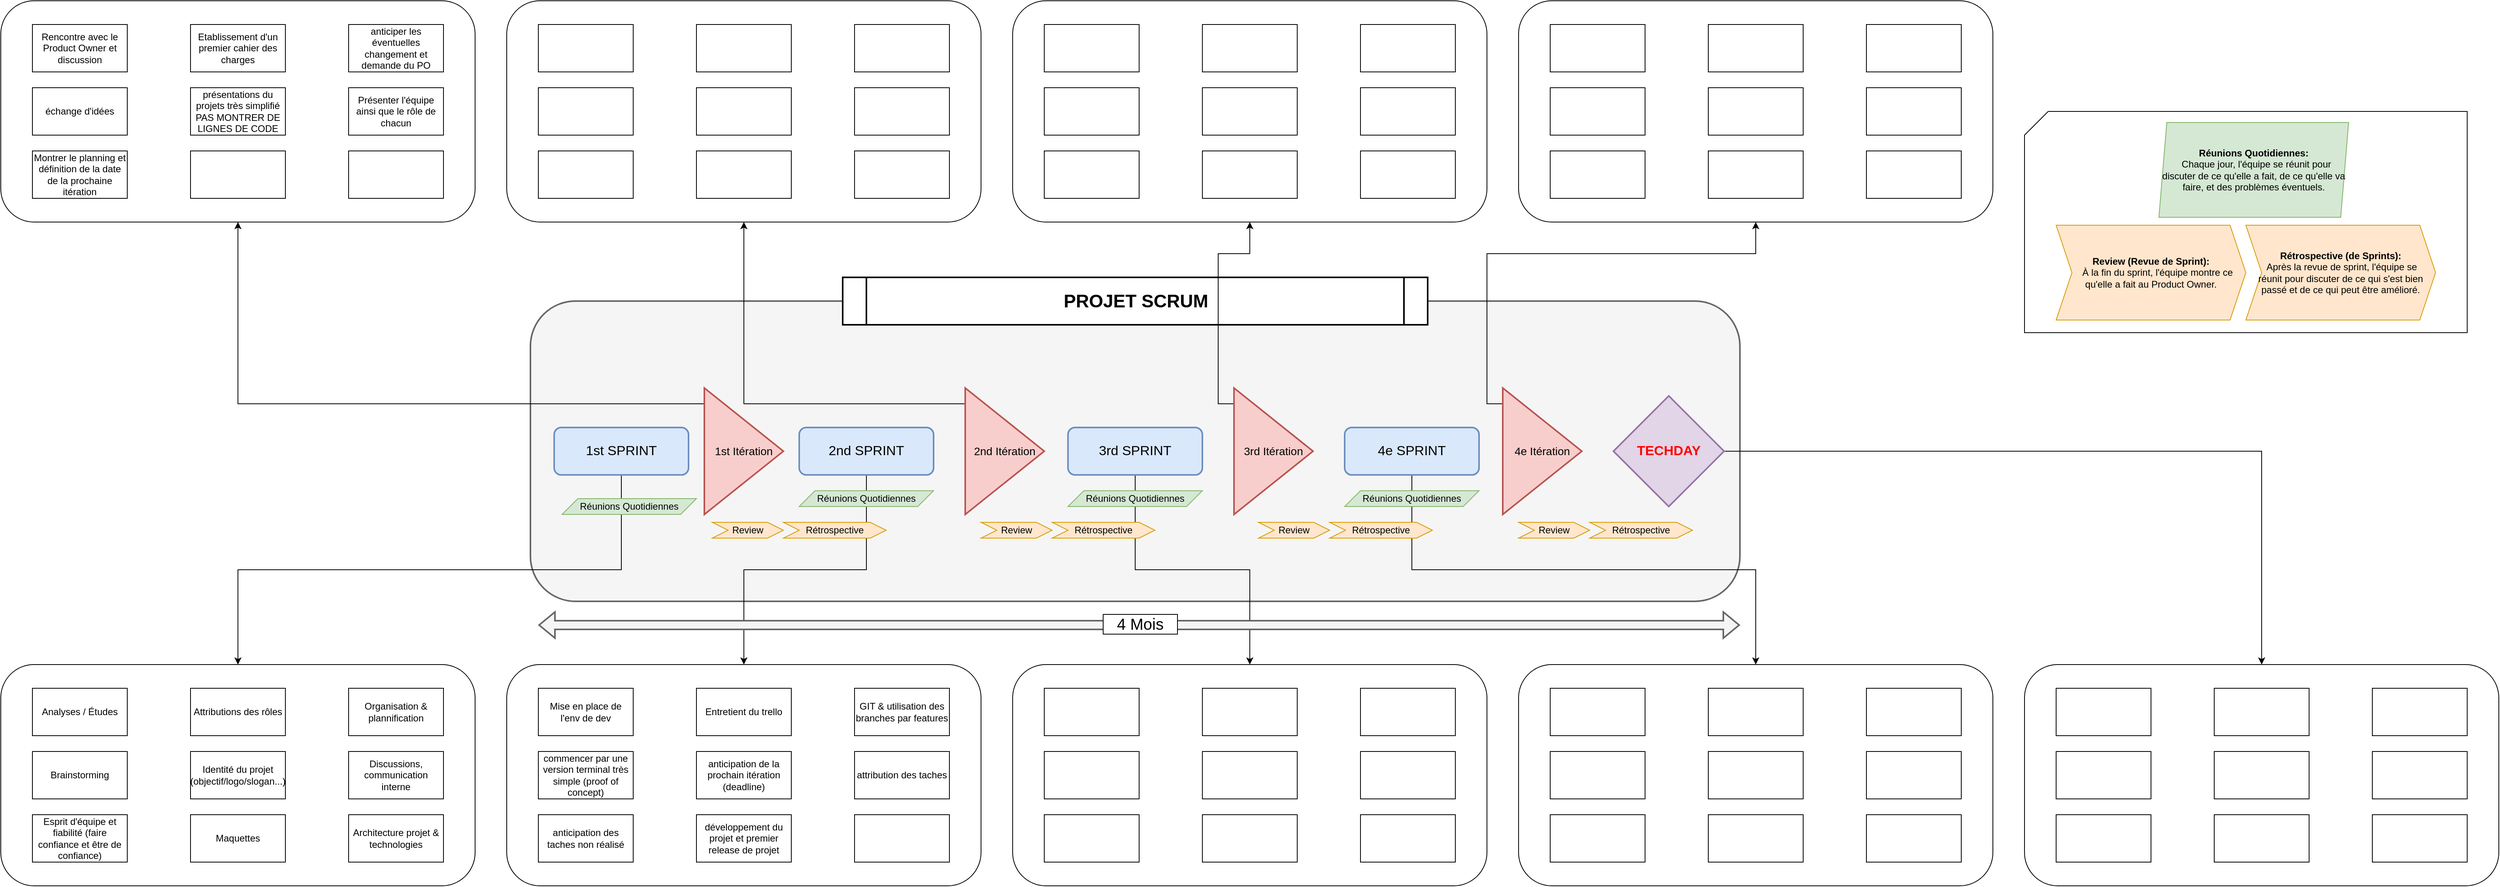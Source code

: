<mxfile version="22.1.0" type="github">
  <diagram name="Page-1" id="lKpZT8j_lOJPmugbS5mF">
    <mxGraphModel dx="4332" dy="3492" grid="1" gridSize="10" guides="1" tooltips="1" connect="1" arrows="1" fold="1" page="1" pageScale="1" pageWidth="827" pageHeight="1169" math="0" shadow="0">
      <root>
        <mxCell id="0" />
        <mxCell id="1" parent="0" />
        <mxCell id="_hc-Db85IsVMM18XTquN-1" value="" style="rounded=1;whiteSpace=wrap;html=1;strokeWidth=2;fillColor=#f5f5f5;fontColor=#333333;strokeColor=#666666;" vertex="1" parent="1">
          <mxGeometry x="430" y="-260" width="1530" height="380" as="geometry" />
        </mxCell>
        <mxCell id="_hc-Db85IsVMM18XTquN-2" value="&lt;font style=&quot;font-size: 23px;&quot;&gt;&lt;b&gt;PROJET SCRUM&lt;/b&gt;&lt;/font&gt;" style="shape=process;whiteSpace=wrap;html=1;backgroundOutline=1;size=0.041;strokeWidth=2;" vertex="1" parent="1">
          <mxGeometry x="825" y="-290" width="740" height="60" as="geometry" />
        </mxCell>
        <mxCell id="_hc-Db85IsVMM18XTquN-20" value="" style="edgeStyle=orthogonalEdgeStyle;rounded=0;orthogonalLoop=1;jettySize=auto;html=1;" edge="1" parent="1" source="_hc-Db85IsVMM18XTquN-5" target="_hc-Db85IsVMM18XTquN-19">
          <mxGeometry relative="1" as="geometry">
            <Array as="points">
              <mxPoint x="545" y="80" />
              <mxPoint x="60" y="80" />
            </Array>
          </mxGeometry>
        </mxCell>
        <mxCell id="_hc-Db85IsVMM18XTquN-5" value="&lt;font style=&quot;font-size: 17px;&quot;&gt;1st SPRINT&lt;/font&gt;" style="rounded=1;whiteSpace=wrap;html=1;strokeWidth=2;glass=0;shadow=0;fillColor=#dae8fc;strokeColor=#6c8ebf;" vertex="1" parent="1">
          <mxGeometry x="460" y="-100" width="170" height="60" as="geometry" />
        </mxCell>
        <mxCell id="_hc-Db85IsVMM18XTquN-31" value="" style="edgeStyle=orthogonalEdgeStyle;rounded=0;orthogonalLoop=1;jettySize=auto;html=1;" edge="1" parent="1" source="_hc-Db85IsVMM18XTquN-7" target="_hc-Db85IsVMM18XTquN-30">
          <mxGeometry relative="1" as="geometry" />
        </mxCell>
        <mxCell id="_hc-Db85IsVMM18XTquN-7" value="&lt;font style=&quot;font-size: 17px;&quot;&gt;2nd SPRINT&lt;/font&gt;" style="rounded=1;whiteSpace=wrap;html=1;strokeWidth=2;fillColor=#dae8fc;strokeColor=#6c8ebf;" vertex="1" parent="1">
          <mxGeometry x="770" y="-100" width="170" height="60" as="geometry" />
        </mxCell>
        <mxCell id="_hc-Db85IsVMM18XTquN-33" style="edgeStyle=orthogonalEdgeStyle;rounded=0;orthogonalLoop=1;jettySize=auto;html=1;exitX=0.5;exitY=1;exitDx=0;exitDy=0;entryX=0.5;entryY=0;entryDx=0;entryDy=0;" edge="1" parent="1" source="_hc-Db85IsVMM18XTquN-9" target="_hc-Db85IsVMM18XTquN-32">
          <mxGeometry relative="1" as="geometry" />
        </mxCell>
        <mxCell id="_hc-Db85IsVMM18XTquN-9" value="&lt;font style=&quot;font-size: 17px;&quot;&gt;3rd SPRINT&lt;/font&gt;" style="rounded=1;whiteSpace=wrap;html=1;strokeWidth=2;fillColor=#dae8fc;strokeColor=#6c8ebf;" vertex="1" parent="1">
          <mxGeometry x="1110" y="-100" width="170" height="60" as="geometry" />
        </mxCell>
        <mxCell id="_hc-Db85IsVMM18XTquN-36" style="edgeStyle=orthogonalEdgeStyle;rounded=0;orthogonalLoop=1;jettySize=auto;html=1;exitX=0.5;exitY=1;exitDx=0;exitDy=0;entryX=0.5;entryY=0;entryDx=0;entryDy=0;" edge="1" parent="1" source="_hc-Db85IsVMM18XTquN-11" target="_hc-Db85IsVMM18XTquN-34">
          <mxGeometry relative="1" as="geometry" />
        </mxCell>
        <mxCell id="_hc-Db85IsVMM18XTquN-11" value="&lt;font style=&quot;font-size: 17px;&quot;&gt;4e SPRINT&lt;/font&gt;" style="rounded=1;whiteSpace=wrap;html=1;strokeWidth=2;fillColor=#dae8fc;strokeColor=#6c8ebf;" vertex="1" parent="1">
          <mxGeometry x="1460" y="-100" width="170" height="60" as="geometry" />
        </mxCell>
        <mxCell id="_hc-Db85IsVMM18XTquN-48" style="edgeStyle=orthogonalEdgeStyle;rounded=0;orthogonalLoop=1;jettySize=auto;html=1;exitX=0;exitY=0.25;exitDx=0;exitDy=0;entryX=0.5;entryY=1;entryDx=0;entryDy=0;" edge="1" parent="1" source="_hc-Db85IsVMM18XTquN-12" target="_hc-Db85IsVMM18XTquN-47">
          <mxGeometry relative="1" as="geometry">
            <Array as="points">
              <mxPoint x="1660" y="-130" />
              <mxPoint x="1640" y="-130" />
              <mxPoint x="1640" y="-320" />
              <mxPoint x="1980" y="-320" />
            </Array>
          </mxGeometry>
        </mxCell>
        <mxCell id="_hc-Db85IsVMM18XTquN-12" value="&lt;font style=&quot;font-size: 14px;&quot;&gt;4e Itération&lt;/font&gt;" style="triangle;whiteSpace=wrap;html=1;strokeWidth=2;fillColor=#f8cecc;strokeColor=#b85450;" vertex="1" parent="1">
          <mxGeometry x="1660" y="-150" width="100" height="160" as="geometry" />
        </mxCell>
        <mxCell id="_hc-Db85IsVMM18XTquN-38" style="edgeStyle=orthogonalEdgeStyle;rounded=0;orthogonalLoop=1;jettySize=auto;html=1;exitX=1;exitY=0.5;exitDx=0;exitDy=0;" edge="1" parent="1" source="_hc-Db85IsVMM18XTquN-13" target="_hc-Db85IsVMM18XTquN-37">
          <mxGeometry relative="1" as="geometry" />
        </mxCell>
        <mxCell id="_hc-Db85IsVMM18XTquN-13" value="&lt;font color=&quot;#ff0000&quot; style=&quot;font-size: 17px;&quot;&gt;&lt;b&gt;TECHDAY&lt;/b&gt;&lt;/font&gt;" style="rhombus;whiteSpace=wrap;html=1;strokeWidth=2;fillColor=#e1d5e7;strokeColor=#9673a6;" vertex="1" parent="1">
          <mxGeometry x="1800" y="-140" width="140" height="140" as="geometry" />
        </mxCell>
        <mxCell id="_hc-Db85IsVMM18XTquN-46" style="edgeStyle=orthogonalEdgeStyle;rounded=0;orthogonalLoop=1;jettySize=auto;html=1;exitX=0;exitY=0.25;exitDx=0;exitDy=0;entryX=0.5;entryY=1;entryDx=0;entryDy=0;" edge="1" parent="1" source="_hc-Db85IsVMM18XTquN-14" target="_hc-Db85IsVMM18XTquN-45">
          <mxGeometry relative="1" as="geometry">
            <Array as="points">
              <mxPoint x="1320" y="-130" />
              <mxPoint x="1300" y="-130" />
              <mxPoint x="1300" y="-320" />
              <mxPoint x="1340" y="-320" />
            </Array>
          </mxGeometry>
        </mxCell>
        <mxCell id="_hc-Db85IsVMM18XTquN-14" value="&lt;font style=&quot;font-size: 14px;&quot;&gt;3rd Itération&lt;/font&gt;" style="triangle;whiteSpace=wrap;html=1;strokeWidth=2;fillColor=#f8cecc;strokeColor=#b85450;" vertex="1" parent="1">
          <mxGeometry x="1320" y="-150" width="100" height="160" as="geometry" />
        </mxCell>
        <mxCell id="_hc-Db85IsVMM18XTquN-44" style="edgeStyle=orthogonalEdgeStyle;rounded=0;orthogonalLoop=1;jettySize=auto;html=1;exitX=0;exitY=0.25;exitDx=0;exitDy=0;entryX=0.5;entryY=1;entryDx=0;entryDy=0;" edge="1" parent="1" source="_hc-Db85IsVMM18XTquN-16" target="_hc-Db85IsVMM18XTquN-43">
          <mxGeometry relative="1" as="geometry">
            <Array as="points">
              <mxPoint x="980" y="-130" />
              <mxPoint x="700" y="-130" />
            </Array>
          </mxGeometry>
        </mxCell>
        <mxCell id="_hc-Db85IsVMM18XTquN-16" value="&lt;font style=&quot;font-size: 14px;&quot;&gt;2nd Itération&lt;/font&gt;" style="triangle;whiteSpace=wrap;html=1;strokeWidth=2;fillColor=#f8cecc;strokeColor=#b85450;" vertex="1" parent="1">
          <mxGeometry x="980" y="-150" width="100" height="160" as="geometry" />
        </mxCell>
        <mxCell id="_hc-Db85IsVMM18XTquN-42" style="edgeStyle=orthogonalEdgeStyle;rounded=0;orthogonalLoop=1;jettySize=auto;html=1;exitX=0;exitY=0.25;exitDx=0;exitDy=0;entryX=0.5;entryY=1;entryDx=0;entryDy=0;" edge="1" parent="1" source="_hc-Db85IsVMM18XTquN-17" target="_hc-Db85IsVMM18XTquN-39">
          <mxGeometry relative="1" as="geometry">
            <Array as="points">
              <mxPoint x="650" y="-130" />
              <mxPoint x="60" y="-130" />
            </Array>
          </mxGeometry>
        </mxCell>
        <mxCell id="_hc-Db85IsVMM18XTquN-17" value="&lt;font style=&quot;font-size: 14px;&quot;&gt;1st Itération&lt;/font&gt;" style="triangle;whiteSpace=wrap;html=1;align=center;strokeWidth=2;fillColor=#f8cecc;strokeColor=#b85450;" vertex="1" parent="1">
          <mxGeometry x="650" y="-150" width="100" height="160" as="geometry" />
        </mxCell>
        <mxCell id="_hc-Db85IsVMM18XTquN-19" value="" style="whiteSpace=wrap;html=1;rounded=1;" vertex="1" parent="1">
          <mxGeometry x="-240" y="200" width="600" height="280" as="geometry" />
        </mxCell>
        <mxCell id="_hc-Db85IsVMM18XTquN-21" value="Analyses / Études" style="rounded=0;whiteSpace=wrap;html=1;" vertex="1" parent="1">
          <mxGeometry x="-200" y="230" width="120" height="60" as="geometry" />
        </mxCell>
        <mxCell id="_hc-Db85IsVMM18XTquN-22" value="Attributions des rôles" style="rounded=0;whiteSpace=wrap;html=1;" vertex="1" parent="1">
          <mxGeometry y="230" width="120" height="60" as="geometry" />
        </mxCell>
        <mxCell id="_hc-Db85IsVMM18XTquN-23" value="Organisation &amp;amp; plannification" style="rounded=0;whiteSpace=wrap;html=1;" vertex="1" parent="1">
          <mxGeometry x="200" y="230" width="120" height="60" as="geometry" />
        </mxCell>
        <mxCell id="_hc-Db85IsVMM18XTquN-24" value="Brainstorming" style="rounded=0;whiteSpace=wrap;html=1;" vertex="1" parent="1">
          <mxGeometry x="-200" y="310" width="120" height="60" as="geometry" />
        </mxCell>
        <mxCell id="_hc-Db85IsVMM18XTquN-25" value="Identité du projet&lt;br&gt;(objectif/logo/slogan...)" style="rounded=0;whiteSpace=wrap;html=1;" vertex="1" parent="1">
          <mxGeometry y="310" width="120" height="60" as="geometry" />
        </mxCell>
        <mxCell id="_hc-Db85IsVMM18XTquN-26" value="Discussions, communication interne" style="rounded=0;whiteSpace=wrap;html=1;" vertex="1" parent="1">
          <mxGeometry x="200" y="310" width="120" height="60" as="geometry" />
        </mxCell>
        <mxCell id="_hc-Db85IsVMM18XTquN-27" value="Esprit d&#39;équipe et fiabilité (faire confiance et être de confiance)" style="rounded=0;whiteSpace=wrap;html=1;" vertex="1" parent="1">
          <mxGeometry x="-200" y="390" width="120" height="60" as="geometry" />
        </mxCell>
        <mxCell id="_hc-Db85IsVMM18XTquN-28" value="Maquettes" style="rounded=0;whiteSpace=wrap;html=1;" vertex="1" parent="1">
          <mxGeometry y="390" width="120" height="60" as="geometry" />
        </mxCell>
        <mxCell id="_hc-Db85IsVMM18XTquN-29" value="Architecture projet &amp;amp; technologies" style="rounded=0;whiteSpace=wrap;html=1;" vertex="1" parent="1">
          <mxGeometry x="200" y="390" width="120" height="60" as="geometry" />
        </mxCell>
        <mxCell id="_hc-Db85IsVMM18XTquN-30" value="" style="whiteSpace=wrap;html=1;rounded=1;" vertex="1" parent="1">
          <mxGeometry x="400" y="200" width="600" height="280" as="geometry" />
        </mxCell>
        <mxCell id="_hc-Db85IsVMM18XTquN-32" value="" style="whiteSpace=wrap;html=1;rounded=1;" vertex="1" parent="1">
          <mxGeometry x="1040" y="200" width="600" height="280" as="geometry" />
        </mxCell>
        <mxCell id="_hc-Db85IsVMM18XTquN-34" value="" style="whiteSpace=wrap;html=1;rounded=1;" vertex="1" parent="1">
          <mxGeometry x="1680" y="200" width="600" height="280" as="geometry" />
        </mxCell>
        <mxCell id="_hc-Db85IsVMM18XTquN-37" value="" style="whiteSpace=wrap;html=1;rounded=1;" vertex="1" parent="1">
          <mxGeometry x="2320" y="200" width="600" height="280" as="geometry" />
        </mxCell>
        <mxCell id="_hc-Db85IsVMM18XTquN-39" value="" style="whiteSpace=wrap;html=1;rounded=1;" vertex="1" parent="1">
          <mxGeometry x="-240" y="-640" width="600" height="280" as="geometry" />
        </mxCell>
        <mxCell id="_hc-Db85IsVMM18XTquN-43" value="" style="whiteSpace=wrap;html=1;rounded=1;" vertex="1" parent="1">
          <mxGeometry x="400" y="-640" width="600" height="280" as="geometry" />
        </mxCell>
        <mxCell id="_hc-Db85IsVMM18XTquN-45" value="" style="whiteSpace=wrap;html=1;rounded=1;" vertex="1" parent="1">
          <mxGeometry x="1040" y="-640" width="600" height="280" as="geometry" />
        </mxCell>
        <mxCell id="_hc-Db85IsVMM18XTquN-47" value="" style="whiteSpace=wrap;html=1;rounded=1;" vertex="1" parent="1">
          <mxGeometry x="1680" y="-640" width="600" height="280" as="geometry" />
        </mxCell>
        <mxCell id="_hc-Db85IsVMM18XTquN-50" value="Mise en place de l&#39;env de dev" style="rounded=0;whiteSpace=wrap;html=1;" vertex="1" parent="1">
          <mxGeometry x="440" y="230" width="120" height="60" as="geometry" />
        </mxCell>
        <mxCell id="_hc-Db85IsVMM18XTquN-51" value="Entretient du trello" style="rounded=0;whiteSpace=wrap;html=1;" vertex="1" parent="1">
          <mxGeometry x="640" y="230" width="120" height="60" as="geometry" />
        </mxCell>
        <mxCell id="_hc-Db85IsVMM18XTquN-52" value="GIT &amp;amp; utilisation des branches par features" style="rounded=0;whiteSpace=wrap;html=1;" vertex="1" parent="1">
          <mxGeometry x="840" y="230" width="120" height="60" as="geometry" />
        </mxCell>
        <mxCell id="_hc-Db85IsVMM18XTquN-53" value="commencer par une version terminal très simple (proof of concept)" style="rounded=0;whiteSpace=wrap;html=1;" vertex="1" parent="1">
          <mxGeometry x="440" y="310" width="120" height="60" as="geometry" />
        </mxCell>
        <mxCell id="_hc-Db85IsVMM18XTquN-54" value="anticipation de la prochain itération (deadline)" style="rounded=0;whiteSpace=wrap;html=1;" vertex="1" parent="1">
          <mxGeometry x="640" y="310" width="120" height="60" as="geometry" />
        </mxCell>
        <mxCell id="_hc-Db85IsVMM18XTquN-55" value="attribution des taches" style="rounded=0;whiteSpace=wrap;html=1;" vertex="1" parent="1">
          <mxGeometry x="840" y="310" width="120" height="60" as="geometry" />
        </mxCell>
        <mxCell id="_hc-Db85IsVMM18XTquN-56" value="anticipation des taches non réalisé" style="rounded=0;whiteSpace=wrap;html=1;" vertex="1" parent="1">
          <mxGeometry x="440" y="390" width="120" height="60" as="geometry" />
        </mxCell>
        <mxCell id="_hc-Db85IsVMM18XTquN-57" value="développement du projet et premier release de projet" style="rounded=0;whiteSpace=wrap;html=1;" vertex="1" parent="1">
          <mxGeometry x="640" y="390" width="120" height="60" as="geometry" />
        </mxCell>
        <mxCell id="_hc-Db85IsVMM18XTquN-58" value="" style="rounded=0;whiteSpace=wrap;html=1;" vertex="1" parent="1">
          <mxGeometry x="840" y="390" width="120" height="60" as="geometry" />
        </mxCell>
        <mxCell id="_hc-Db85IsVMM18XTquN-59" value="Rencontre avec le Product Owner et discussion" style="rounded=0;whiteSpace=wrap;html=1;" vertex="1" parent="1">
          <mxGeometry x="-200" y="-610" width="120" height="60" as="geometry" />
        </mxCell>
        <mxCell id="_hc-Db85IsVMM18XTquN-60" value="Etablissement d&#39;un premier cahier des charges" style="rounded=0;whiteSpace=wrap;html=1;" vertex="1" parent="1">
          <mxGeometry y="-610" width="120" height="60" as="geometry" />
        </mxCell>
        <mxCell id="_hc-Db85IsVMM18XTquN-61" value="anticiper les éventuelles changement et demande du PO" style="rounded=0;whiteSpace=wrap;html=1;" vertex="1" parent="1">
          <mxGeometry x="200" y="-610" width="120" height="60" as="geometry" />
        </mxCell>
        <mxCell id="_hc-Db85IsVMM18XTquN-62" value="échange d&#39;idées" style="rounded=0;whiteSpace=wrap;html=1;" vertex="1" parent="1">
          <mxGeometry x="-200" y="-530" width="120" height="60" as="geometry" />
        </mxCell>
        <mxCell id="_hc-Db85IsVMM18XTquN-63" value="présentations du projets très simplifié&lt;br&gt;PAS MONTRER DE LIGNES DE CODE" style="rounded=0;whiteSpace=wrap;html=1;" vertex="1" parent="1">
          <mxGeometry y="-530" width="120" height="60" as="geometry" />
        </mxCell>
        <mxCell id="_hc-Db85IsVMM18XTquN-64" value="Présenter l&#39;équipe ainsi que le rôle de chacun" style="rounded=0;whiteSpace=wrap;html=1;" vertex="1" parent="1">
          <mxGeometry x="200" y="-530" width="120" height="60" as="geometry" />
        </mxCell>
        <mxCell id="_hc-Db85IsVMM18XTquN-65" value="Montrer le planning et définition de la date de la prochaine itération" style="rounded=0;whiteSpace=wrap;html=1;" vertex="1" parent="1">
          <mxGeometry x="-200" y="-450" width="120" height="60" as="geometry" />
        </mxCell>
        <mxCell id="_hc-Db85IsVMM18XTquN-66" value="" style="rounded=0;whiteSpace=wrap;html=1;" vertex="1" parent="1">
          <mxGeometry y="-450" width="120" height="60" as="geometry" />
        </mxCell>
        <mxCell id="_hc-Db85IsVMM18XTquN-67" value="" style="rounded=0;whiteSpace=wrap;html=1;" vertex="1" parent="1">
          <mxGeometry x="200" y="-450" width="120" height="60" as="geometry" />
        </mxCell>
        <mxCell id="_hc-Db85IsVMM18XTquN-68" value="" style="rounded=0;whiteSpace=wrap;html=1;" vertex="1" parent="1">
          <mxGeometry x="440" y="-610" width="120" height="60" as="geometry" />
        </mxCell>
        <mxCell id="_hc-Db85IsVMM18XTquN-69" value="" style="rounded=0;whiteSpace=wrap;html=1;" vertex="1" parent="1">
          <mxGeometry x="640" y="-610" width="120" height="60" as="geometry" />
        </mxCell>
        <mxCell id="_hc-Db85IsVMM18XTquN-70" value="" style="rounded=0;whiteSpace=wrap;html=1;" vertex="1" parent="1">
          <mxGeometry x="840" y="-610" width="120" height="60" as="geometry" />
        </mxCell>
        <mxCell id="_hc-Db85IsVMM18XTquN-71" value="" style="rounded=0;whiteSpace=wrap;html=1;" vertex="1" parent="1">
          <mxGeometry x="440" y="-530" width="120" height="60" as="geometry" />
        </mxCell>
        <mxCell id="_hc-Db85IsVMM18XTquN-72" value="" style="rounded=0;whiteSpace=wrap;html=1;" vertex="1" parent="1">
          <mxGeometry x="640" y="-530" width="120" height="60" as="geometry" />
        </mxCell>
        <mxCell id="_hc-Db85IsVMM18XTquN-73" value="" style="rounded=0;whiteSpace=wrap;html=1;" vertex="1" parent="1">
          <mxGeometry x="840" y="-530" width="120" height="60" as="geometry" />
        </mxCell>
        <mxCell id="_hc-Db85IsVMM18XTquN-74" value="" style="rounded=0;whiteSpace=wrap;html=1;" vertex="1" parent="1">
          <mxGeometry x="440" y="-450" width="120" height="60" as="geometry" />
        </mxCell>
        <mxCell id="_hc-Db85IsVMM18XTquN-75" value="" style="rounded=0;whiteSpace=wrap;html=1;" vertex="1" parent="1">
          <mxGeometry x="640" y="-450" width="120" height="60" as="geometry" />
        </mxCell>
        <mxCell id="_hc-Db85IsVMM18XTquN-76" value="" style="rounded=0;whiteSpace=wrap;html=1;" vertex="1" parent="1">
          <mxGeometry x="840" y="-450" width="120" height="60" as="geometry" />
        </mxCell>
        <mxCell id="_hc-Db85IsVMM18XTquN-78" value="" style="rounded=0;whiteSpace=wrap;html=1;" vertex="1" parent="1">
          <mxGeometry x="1080" y="-610" width="120" height="60" as="geometry" />
        </mxCell>
        <mxCell id="_hc-Db85IsVMM18XTquN-79" value="" style="rounded=0;whiteSpace=wrap;html=1;" vertex="1" parent="1">
          <mxGeometry x="1280" y="-610" width="120" height="60" as="geometry" />
        </mxCell>
        <mxCell id="_hc-Db85IsVMM18XTquN-80" value="" style="rounded=0;whiteSpace=wrap;html=1;" vertex="1" parent="1">
          <mxGeometry x="1480" y="-610" width="120" height="60" as="geometry" />
        </mxCell>
        <mxCell id="_hc-Db85IsVMM18XTquN-81" value="" style="rounded=0;whiteSpace=wrap;html=1;" vertex="1" parent="1">
          <mxGeometry x="1080" y="-530" width="120" height="60" as="geometry" />
        </mxCell>
        <mxCell id="_hc-Db85IsVMM18XTquN-82" value="" style="rounded=0;whiteSpace=wrap;html=1;" vertex="1" parent="1">
          <mxGeometry x="1280" y="-530" width="120" height="60" as="geometry" />
        </mxCell>
        <mxCell id="_hc-Db85IsVMM18XTquN-83" value="" style="rounded=0;whiteSpace=wrap;html=1;" vertex="1" parent="1">
          <mxGeometry x="1480" y="-530" width="120" height="60" as="geometry" />
        </mxCell>
        <mxCell id="_hc-Db85IsVMM18XTquN-84" value="" style="rounded=0;whiteSpace=wrap;html=1;" vertex="1" parent="1">
          <mxGeometry x="1080" y="-450" width="120" height="60" as="geometry" />
        </mxCell>
        <mxCell id="_hc-Db85IsVMM18XTquN-85" value="" style="rounded=0;whiteSpace=wrap;html=1;" vertex="1" parent="1">
          <mxGeometry x="1280" y="-450" width="120" height="60" as="geometry" />
        </mxCell>
        <mxCell id="_hc-Db85IsVMM18XTquN-86" value="" style="rounded=0;whiteSpace=wrap;html=1;" vertex="1" parent="1">
          <mxGeometry x="1480" y="-450" width="120" height="60" as="geometry" />
        </mxCell>
        <mxCell id="_hc-Db85IsVMM18XTquN-96" value="" style="rounded=0;whiteSpace=wrap;html=1;" vertex="1" parent="1">
          <mxGeometry x="1720" y="-610" width="120" height="60" as="geometry" />
        </mxCell>
        <mxCell id="_hc-Db85IsVMM18XTquN-97" value="" style="rounded=0;whiteSpace=wrap;html=1;" vertex="1" parent="1">
          <mxGeometry x="1920" y="-610" width="120" height="60" as="geometry" />
        </mxCell>
        <mxCell id="_hc-Db85IsVMM18XTquN-98" value="" style="rounded=0;whiteSpace=wrap;html=1;" vertex="1" parent="1">
          <mxGeometry x="2120" y="-610" width="120" height="60" as="geometry" />
        </mxCell>
        <mxCell id="_hc-Db85IsVMM18XTquN-99" value="" style="rounded=0;whiteSpace=wrap;html=1;" vertex="1" parent="1">
          <mxGeometry x="1720" y="-530" width="120" height="60" as="geometry" />
        </mxCell>
        <mxCell id="_hc-Db85IsVMM18XTquN-100" value="" style="rounded=0;whiteSpace=wrap;html=1;" vertex="1" parent="1">
          <mxGeometry x="1920" y="-530" width="120" height="60" as="geometry" />
        </mxCell>
        <mxCell id="_hc-Db85IsVMM18XTquN-101" value="" style="rounded=0;whiteSpace=wrap;html=1;" vertex="1" parent="1">
          <mxGeometry x="2120" y="-530" width="120" height="60" as="geometry" />
        </mxCell>
        <mxCell id="_hc-Db85IsVMM18XTquN-102" value="" style="rounded=0;whiteSpace=wrap;html=1;" vertex="1" parent="1">
          <mxGeometry x="1720" y="-450" width="120" height="60" as="geometry" />
        </mxCell>
        <mxCell id="_hc-Db85IsVMM18XTquN-103" value="" style="rounded=0;whiteSpace=wrap;html=1;" vertex="1" parent="1">
          <mxGeometry x="1920" y="-450" width="120" height="60" as="geometry" />
        </mxCell>
        <mxCell id="_hc-Db85IsVMM18XTquN-104" value="" style="rounded=0;whiteSpace=wrap;html=1;" vertex="1" parent="1">
          <mxGeometry x="2120" y="-450" width="120" height="60" as="geometry" />
        </mxCell>
        <mxCell id="_hc-Db85IsVMM18XTquN-105" value="" style="rounded=0;whiteSpace=wrap;html=1;" vertex="1" parent="1">
          <mxGeometry x="1080" y="230" width="120" height="60" as="geometry" />
        </mxCell>
        <mxCell id="_hc-Db85IsVMM18XTquN-106" value="" style="rounded=0;whiteSpace=wrap;html=1;" vertex="1" parent="1">
          <mxGeometry x="1280" y="230" width="120" height="60" as="geometry" />
        </mxCell>
        <mxCell id="_hc-Db85IsVMM18XTquN-107" value="" style="rounded=0;whiteSpace=wrap;html=1;" vertex="1" parent="1">
          <mxGeometry x="1480" y="230" width="120" height="60" as="geometry" />
        </mxCell>
        <mxCell id="_hc-Db85IsVMM18XTquN-108" value="" style="rounded=0;whiteSpace=wrap;html=1;" vertex="1" parent="1">
          <mxGeometry x="1080" y="310" width="120" height="60" as="geometry" />
        </mxCell>
        <mxCell id="_hc-Db85IsVMM18XTquN-109" value="" style="rounded=0;whiteSpace=wrap;html=1;" vertex="1" parent="1">
          <mxGeometry x="1280" y="310" width="120" height="60" as="geometry" />
        </mxCell>
        <mxCell id="_hc-Db85IsVMM18XTquN-110" value="" style="rounded=0;whiteSpace=wrap;html=1;" vertex="1" parent="1">
          <mxGeometry x="1480" y="310" width="120" height="60" as="geometry" />
        </mxCell>
        <mxCell id="_hc-Db85IsVMM18XTquN-111" value="" style="rounded=0;whiteSpace=wrap;html=1;" vertex="1" parent="1">
          <mxGeometry x="1080" y="390" width="120" height="60" as="geometry" />
        </mxCell>
        <mxCell id="_hc-Db85IsVMM18XTquN-112" value="" style="rounded=0;whiteSpace=wrap;html=1;" vertex="1" parent="1">
          <mxGeometry x="1280" y="390" width="120" height="60" as="geometry" />
        </mxCell>
        <mxCell id="_hc-Db85IsVMM18XTquN-113" value="" style="rounded=0;whiteSpace=wrap;html=1;" vertex="1" parent="1">
          <mxGeometry x="1480" y="390" width="120" height="60" as="geometry" />
        </mxCell>
        <mxCell id="_hc-Db85IsVMM18XTquN-114" value="" style="rounded=0;whiteSpace=wrap;html=1;" vertex="1" parent="1">
          <mxGeometry x="1720" y="230" width="120" height="60" as="geometry" />
        </mxCell>
        <mxCell id="_hc-Db85IsVMM18XTquN-115" value="" style="rounded=0;whiteSpace=wrap;html=1;" vertex="1" parent="1">
          <mxGeometry x="1920" y="230" width="120" height="60" as="geometry" />
        </mxCell>
        <mxCell id="_hc-Db85IsVMM18XTquN-116" value="" style="rounded=0;whiteSpace=wrap;html=1;" vertex="1" parent="1">
          <mxGeometry x="2120" y="230" width="120" height="60" as="geometry" />
        </mxCell>
        <mxCell id="_hc-Db85IsVMM18XTquN-117" value="" style="rounded=0;whiteSpace=wrap;html=1;" vertex="1" parent="1">
          <mxGeometry x="1720" y="310" width="120" height="60" as="geometry" />
        </mxCell>
        <mxCell id="_hc-Db85IsVMM18XTquN-118" value="" style="rounded=0;whiteSpace=wrap;html=1;" vertex="1" parent="1">
          <mxGeometry x="1920" y="310" width="120" height="60" as="geometry" />
        </mxCell>
        <mxCell id="_hc-Db85IsVMM18XTquN-119" value="" style="rounded=0;whiteSpace=wrap;html=1;" vertex="1" parent="1">
          <mxGeometry x="2120" y="310" width="120" height="60" as="geometry" />
        </mxCell>
        <mxCell id="_hc-Db85IsVMM18XTquN-120" value="" style="rounded=0;whiteSpace=wrap;html=1;" vertex="1" parent="1">
          <mxGeometry x="1720" y="390" width="120" height="60" as="geometry" />
        </mxCell>
        <mxCell id="_hc-Db85IsVMM18XTquN-121" value="" style="rounded=0;whiteSpace=wrap;html=1;" vertex="1" parent="1">
          <mxGeometry x="1920" y="390" width="120" height="60" as="geometry" />
        </mxCell>
        <mxCell id="_hc-Db85IsVMM18XTquN-122" value="" style="rounded=0;whiteSpace=wrap;html=1;" vertex="1" parent="1">
          <mxGeometry x="2120" y="390" width="120" height="60" as="geometry" />
        </mxCell>
        <mxCell id="_hc-Db85IsVMM18XTquN-123" value="" style="rounded=0;whiteSpace=wrap;html=1;" vertex="1" parent="1">
          <mxGeometry x="2360" y="230" width="120" height="60" as="geometry" />
        </mxCell>
        <mxCell id="_hc-Db85IsVMM18XTquN-124" value="" style="rounded=0;whiteSpace=wrap;html=1;" vertex="1" parent="1">
          <mxGeometry x="2560" y="230" width="120" height="60" as="geometry" />
        </mxCell>
        <mxCell id="_hc-Db85IsVMM18XTquN-125" value="" style="rounded=0;whiteSpace=wrap;html=1;" vertex="1" parent="1">
          <mxGeometry x="2760" y="230" width="120" height="60" as="geometry" />
        </mxCell>
        <mxCell id="_hc-Db85IsVMM18XTquN-126" value="" style="rounded=0;whiteSpace=wrap;html=1;" vertex="1" parent="1">
          <mxGeometry x="2360" y="310" width="120" height="60" as="geometry" />
        </mxCell>
        <mxCell id="_hc-Db85IsVMM18XTquN-127" value="" style="rounded=0;whiteSpace=wrap;html=1;" vertex="1" parent="1">
          <mxGeometry x="2560" y="310" width="120" height="60" as="geometry" />
        </mxCell>
        <mxCell id="_hc-Db85IsVMM18XTquN-128" value="" style="rounded=0;whiteSpace=wrap;html=1;" vertex="1" parent="1">
          <mxGeometry x="2760" y="310" width="120" height="60" as="geometry" />
        </mxCell>
        <mxCell id="_hc-Db85IsVMM18XTquN-129" value="" style="rounded=0;whiteSpace=wrap;html=1;" vertex="1" parent="1">
          <mxGeometry x="2360" y="390" width="120" height="60" as="geometry" />
        </mxCell>
        <mxCell id="_hc-Db85IsVMM18XTquN-130" value="" style="rounded=0;whiteSpace=wrap;html=1;" vertex="1" parent="1">
          <mxGeometry x="2560" y="390" width="120" height="60" as="geometry" />
        </mxCell>
        <mxCell id="_hc-Db85IsVMM18XTquN-131" value="" style="rounded=0;whiteSpace=wrap;html=1;" vertex="1" parent="1">
          <mxGeometry x="2760" y="390" width="120" height="60" as="geometry" />
        </mxCell>
        <mxCell id="_hc-Db85IsVMM18XTquN-133" value="" style="shape=flexArrow;endArrow=classic;startArrow=classic;html=1;rounded=0;strokeWidth=2;fillColor=#f5f5f5;strokeColor=#666666;" edge="1" parent="1">
          <mxGeometry width="100" height="100" relative="1" as="geometry">
            <mxPoint x="440" y="150" as="sourcePoint" />
            <mxPoint x="1960" y="150" as="targetPoint" />
          </mxGeometry>
        </mxCell>
        <mxCell id="_hc-Db85IsVMM18XTquN-134" value="&amp;nbsp; &amp;nbsp;4 Mois&amp;nbsp; &amp;nbsp;" style="edgeLabel;html=1;align=center;verticalAlign=middle;resizable=0;points=[];fontSize=20;labelBackgroundColor=default;labelBorderColor=default;" vertex="1" connectable="0" parent="_hc-Db85IsVMM18XTquN-133">
          <mxGeometry x="0.065" y="-2" relative="1" as="geometry">
            <mxPoint x="-49" y="-4" as="offset" />
          </mxGeometry>
        </mxCell>
        <mxCell id="_hc-Db85IsVMM18XTquN-136" value="Réunions Quotidiennes" style="shape=parallelogram;perimeter=parallelogramPerimeter;whiteSpace=wrap;html=1;fixedSize=1;fillColor=#d5e8d4;strokeColor=#82b366;" vertex="1" parent="1">
          <mxGeometry x="770" y="-20" width="170" height="20" as="geometry" />
        </mxCell>
        <mxCell id="_hc-Db85IsVMM18XTquN-137" value="Réunions Quotidiennes" style="shape=parallelogram;perimeter=parallelogramPerimeter;whiteSpace=wrap;html=1;fixedSize=1;fillColor=#d5e8d4;strokeColor=#82b366;" vertex="1" parent="1">
          <mxGeometry x="1110" y="-20" width="170" height="20" as="geometry" />
        </mxCell>
        <mxCell id="_hc-Db85IsVMM18XTquN-138" value="Réunions Quotidiennes" style="shape=parallelogram;perimeter=parallelogramPerimeter;whiteSpace=wrap;html=1;fixedSize=1;fillColor=#d5e8d4;strokeColor=#82b366;" vertex="1" parent="1">
          <mxGeometry x="1460" y="-20" width="170" height="20" as="geometry" />
        </mxCell>
        <mxCell id="_hc-Db85IsVMM18XTquN-139" value="Review" style="shape=step;perimeter=stepPerimeter;whiteSpace=wrap;html=1;fixedSize=1;fillColor=#ffe6cc;strokeColor=#d79b00;" vertex="1" parent="1">
          <mxGeometry x="660" y="20" width="90" height="20" as="geometry" />
        </mxCell>
        <mxCell id="_hc-Db85IsVMM18XTquN-140" value="Rétrospective" style="shape=step;perimeter=stepPerimeter;whiteSpace=wrap;html=1;fixedSize=1;fillColor=#ffe6cc;strokeColor=#d79b00;" vertex="1" parent="1">
          <mxGeometry x="750" y="20" width="130" height="20" as="geometry" />
        </mxCell>
        <mxCell id="_hc-Db85IsVMM18XTquN-143" value="Review" style="shape=step;perimeter=stepPerimeter;whiteSpace=wrap;html=1;fixedSize=1;fillColor=#ffe6cc;strokeColor=#d79b00;" vertex="1" parent="1">
          <mxGeometry x="1000" y="20" width="90" height="20" as="geometry" />
        </mxCell>
        <mxCell id="_hc-Db85IsVMM18XTquN-144" value="Rétrospective" style="shape=step;perimeter=stepPerimeter;whiteSpace=wrap;html=1;fixedSize=1;fillColor=#ffe6cc;strokeColor=#d79b00;" vertex="1" parent="1">
          <mxGeometry x="1090" y="20" width="130" height="20" as="geometry" />
        </mxCell>
        <mxCell id="_hc-Db85IsVMM18XTquN-145" value="Review" style="shape=step;perimeter=stepPerimeter;whiteSpace=wrap;html=1;fixedSize=1;fillColor=#ffe6cc;strokeColor=#d79b00;" vertex="1" parent="1">
          <mxGeometry x="1351" y="20" width="90" height="20" as="geometry" />
        </mxCell>
        <mxCell id="_hc-Db85IsVMM18XTquN-146" value="Rétrospective" style="shape=step;perimeter=stepPerimeter;whiteSpace=wrap;html=1;fixedSize=1;fillColor=#ffe6cc;strokeColor=#d79b00;" vertex="1" parent="1">
          <mxGeometry x="1441" y="20" width="130" height="20" as="geometry" />
        </mxCell>
        <mxCell id="_hc-Db85IsVMM18XTquN-149" value="Review" style="shape=step;perimeter=stepPerimeter;whiteSpace=wrap;html=1;fixedSize=1;fillColor=#ffe6cc;strokeColor=#d79b00;" vertex="1" parent="1">
          <mxGeometry x="1680" y="20" width="90" height="20" as="geometry" />
        </mxCell>
        <mxCell id="_hc-Db85IsVMM18XTquN-151" value="Réunions Quotidiennes" style="shape=parallelogram;perimeter=parallelogramPerimeter;whiteSpace=wrap;html=1;fixedSize=1;fillColor=#d5e8d4;strokeColor=#82b366;" vertex="1" parent="1">
          <mxGeometry x="470" y="-10" width="170" height="20" as="geometry" />
        </mxCell>
        <mxCell id="_hc-Db85IsVMM18XTquN-153" value="Rétrospective" style="shape=step;perimeter=stepPerimeter;whiteSpace=wrap;html=1;fixedSize=1;fillColor=#ffe6cc;strokeColor=#d79b00;" vertex="1" parent="1">
          <mxGeometry x="1770" y="20" width="130" height="20" as="geometry" />
        </mxCell>
        <mxCell id="_hc-Db85IsVMM18XTquN-154" value="" style="shape=card;whiteSpace=wrap;html=1;" vertex="1" parent="1">
          <mxGeometry x="2320" y="-500" width="560" height="280" as="geometry" />
        </mxCell>
        <mxCell id="_hc-Db85IsVMM18XTquN-135" value="&lt;div style=&quot;&quot;&gt;&lt;span style=&quot;background-color: initial;&quot;&gt;&lt;b&gt;Réunions Quotidiennes:&lt;/b&gt;&lt;/span&gt;&lt;/div&gt;&lt;div style=&quot;&quot;&gt;&lt;span style=&quot;background-color: initial;&quot;&gt;&amp;nbsp; Chaque jour, l&#39;équipe se réunit pour discuter de ce qu&#39;elle a fait, de ce qu&#39;elle va faire, et des problèmes éventuels.&lt;/span&gt;&lt;/div&gt;" style="shape=parallelogram;perimeter=parallelogramPerimeter;whiteSpace=wrap;html=1;fixedSize=1;fillColor=#d5e8d4;strokeColor=#82b366;align=center;size=10;" vertex="1" parent="1">
          <mxGeometry x="2490" y="-486" width="240" height="120" as="geometry" />
        </mxCell>
        <mxCell id="_hc-Db85IsVMM18XTquN-150" value="&lt;b&gt;Rétrospective&amp;nbsp;(de Sprints):&lt;br&gt;&lt;/b&gt;&amp;nbsp; &amp;nbsp; &amp;nbsp; Après la revue de sprint, l&#39;équipe se&amp;nbsp; &amp;nbsp; &amp;nbsp; réunit pour discuter de ce qui s&#39;est bien passé et de ce qui peut être amélioré.&lt;b&gt;&lt;br&gt;&lt;/b&gt;" style="shape=step;perimeter=stepPerimeter;whiteSpace=wrap;html=1;fixedSize=1;fillColor=#ffe6cc;strokeColor=#d79b00;" vertex="1" parent="1">
          <mxGeometry x="2600" y="-356" width="240" height="120" as="geometry" />
        </mxCell>
        <mxCell id="_hc-Db85IsVMM18XTquN-152" value="&lt;b&gt;Review (Revue de Sprint):&lt;br&gt;&lt;/b&gt;&amp;nbsp; &amp;nbsp; &amp;nbsp;À la fin du sprint, l&#39;équipe montre ce qu&#39;elle a fait au Product Owner.&lt;b&gt;&lt;br&gt;&lt;/b&gt;" style="shape=step;perimeter=stepPerimeter;whiteSpace=wrap;html=1;fixedSize=1;fillColor=#ffe6cc;strokeColor=#d79b00;" vertex="1" parent="1">
          <mxGeometry x="2360" y="-356" width="240" height="120" as="geometry" />
        </mxCell>
      </root>
    </mxGraphModel>
  </diagram>
</mxfile>

